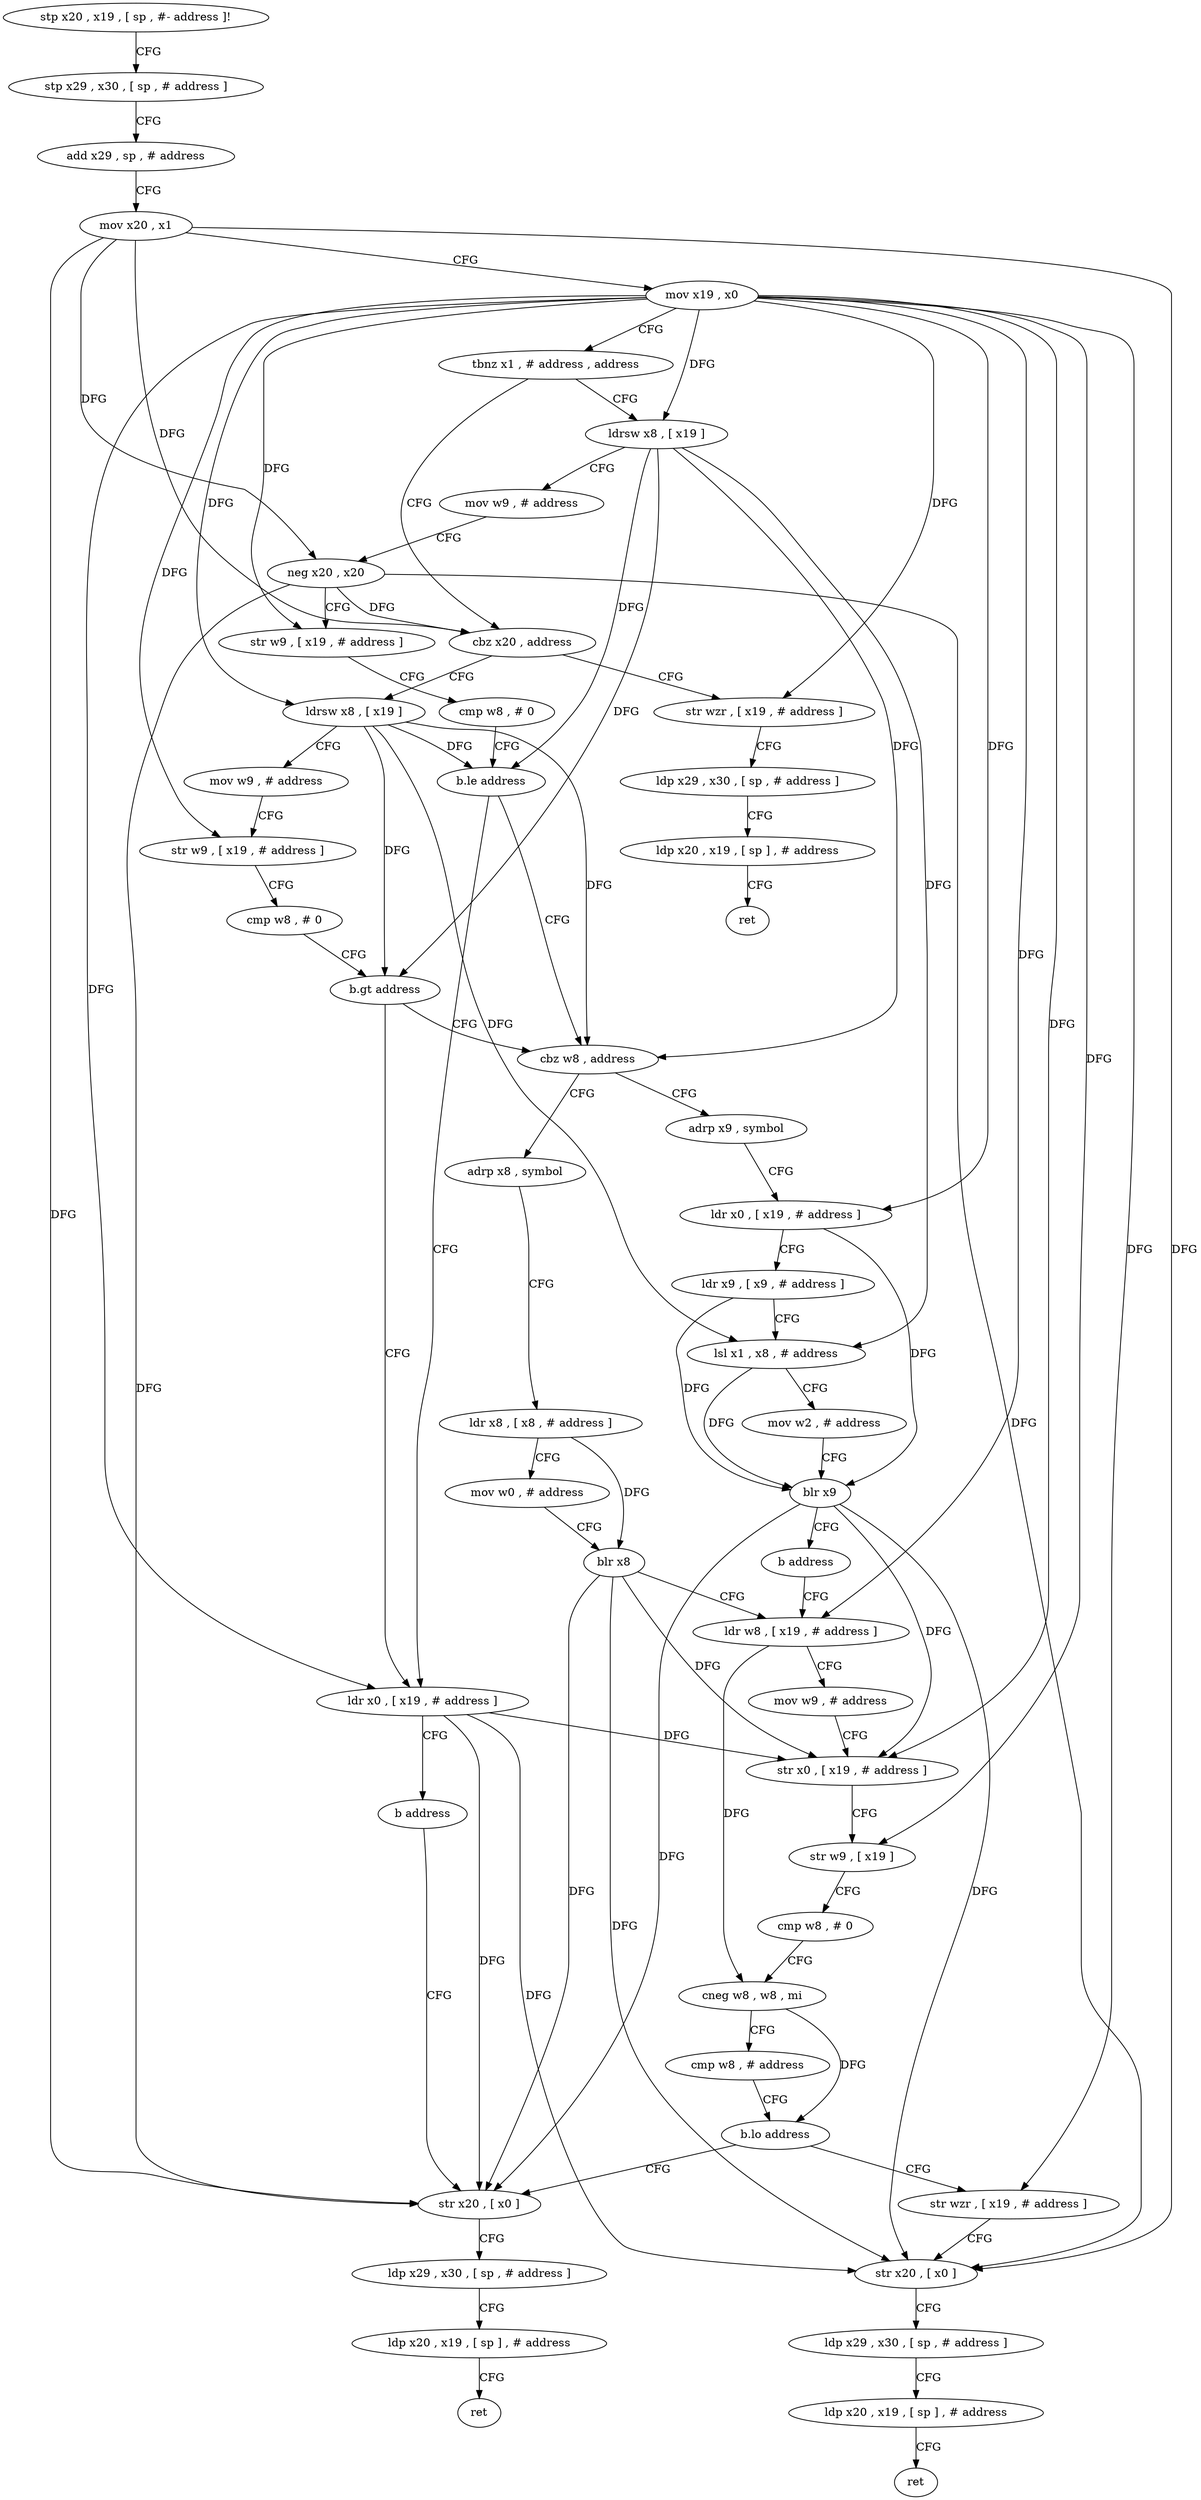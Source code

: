 digraph "func" {
"4227692" [label = "stp x20 , x19 , [ sp , #- address ]!" ]
"4227696" [label = "stp x29 , x30 , [ sp , # address ]" ]
"4227700" [label = "add x29 , sp , # address" ]
"4227704" [label = "mov x20 , x1" ]
"4227708" [label = "mov x19 , x0" ]
"4227712" [label = "tbnz x1 , # address , address" ]
"4227772" [label = "ldrsw x8 , [ x19 ]" ]
"4227716" [label = "cbz x20 , address" ]
"4227776" [label = "mov w9 , # address" ]
"4227780" [label = "neg x20 , x20" ]
"4227784" [label = "str w9 , [ x19 , # address ]" ]
"4227788" [label = "cmp w8 , # 0" ]
"4227792" [label = "b.le address" ]
"4227740" [label = "cbz w8 , address" ]
"4227796" [label = "ldr x0 , [ x19 , # address ]" ]
"4227804" [label = "str wzr , [ x19 , # address ]" ]
"4227720" [label = "ldrsw x8 , [ x19 ]" ]
"4227820" [label = "adrp x8 , symbol" ]
"4227744" [label = "adrp x9 , symbol" ]
"4227800" [label = "b address" ]
"4227888" [label = "str x20 , [ x0 ]" ]
"4227808" [label = "ldp x29 , x30 , [ sp , # address ]" ]
"4227812" [label = "ldp x20 , x19 , [ sp ] , # address" ]
"4227816" [label = "ret" ]
"4227724" [label = "mov w9 , # address" ]
"4227728" [label = "str w9 , [ x19 , # address ]" ]
"4227732" [label = "cmp w8 , # 0" ]
"4227736" [label = "b.gt address" ]
"4227824" [label = "ldr x8 , [ x8 , # address ]" ]
"4227828" [label = "mov w0 , # address" ]
"4227832" [label = "blr x8" ]
"4227836" [label = "ldr w8 , [ x19 , # address ]" ]
"4227748" [label = "ldr x0 , [ x19 , # address ]" ]
"4227752" [label = "ldr x9 , [ x9 , # address ]" ]
"4227756" [label = "lsl x1 , x8 , # address" ]
"4227760" [label = "mov w2 , # address" ]
"4227764" [label = "blr x9" ]
"4227768" [label = "b address" ]
"4227892" [label = "ldp x29 , x30 , [ sp , # address ]" ]
"4227896" [label = "ldp x20 , x19 , [ sp ] , # address" ]
"4227900" [label = "ret" ]
"4227868" [label = "str wzr , [ x19 , # address ]" ]
"4227872" [label = "str x20 , [ x0 ]" ]
"4227876" [label = "ldp x29 , x30 , [ sp , # address ]" ]
"4227880" [label = "ldp x20 , x19 , [ sp ] , # address" ]
"4227884" [label = "ret" ]
"4227840" [label = "mov w9 , # address" ]
"4227844" [label = "str x0 , [ x19 , # address ]" ]
"4227848" [label = "str w9 , [ x19 ]" ]
"4227852" [label = "cmp w8 , # 0" ]
"4227856" [label = "cneg w8 , w8 , mi" ]
"4227860" [label = "cmp w8 , # address" ]
"4227864" [label = "b.lo address" ]
"4227692" -> "4227696" [ label = "CFG" ]
"4227696" -> "4227700" [ label = "CFG" ]
"4227700" -> "4227704" [ label = "CFG" ]
"4227704" -> "4227708" [ label = "CFG" ]
"4227704" -> "4227780" [ label = "DFG" ]
"4227704" -> "4227716" [ label = "DFG" ]
"4227704" -> "4227888" [ label = "DFG" ]
"4227704" -> "4227872" [ label = "DFG" ]
"4227708" -> "4227712" [ label = "CFG" ]
"4227708" -> "4227772" [ label = "DFG" ]
"4227708" -> "4227784" [ label = "DFG" ]
"4227708" -> "4227796" [ label = "DFG" ]
"4227708" -> "4227804" [ label = "DFG" ]
"4227708" -> "4227720" [ label = "DFG" ]
"4227708" -> "4227728" [ label = "DFG" ]
"4227708" -> "4227748" [ label = "DFG" ]
"4227708" -> "4227836" [ label = "DFG" ]
"4227708" -> "4227844" [ label = "DFG" ]
"4227708" -> "4227848" [ label = "DFG" ]
"4227708" -> "4227868" [ label = "DFG" ]
"4227712" -> "4227772" [ label = "CFG" ]
"4227712" -> "4227716" [ label = "CFG" ]
"4227772" -> "4227776" [ label = "CFG" ]
"4227772" -> "4227792" [ label = "DFG" ]
"4227772" -> "4227740" [ label = "DFG" ]
"4227772" -> "4227736" [ label = "DFG" ]
"4227772" -> "4227756" [ label = "DFG" ]
"4227716" -> "4227804" [ label = "CFG" ]
"4227716" -> "4227720" [ label = "CFG" ]
"4227776" -> "4227780" [ label = "CFG" ]
"4227780" -> "4227784" [ label = "CFG" ]
"4227780" -> "4227716" [ label = "DFG" ]
"4227780" -> "4227888" [ label = "DFG" ]
"4227780" -> "4227872" [ label = "DFG" ]
"4227784" -> "4227788" [ label = "CFG" ]
"4227788" -> "4227792" [ label = "CFG" ]
"4227792" -> "4227740" [ label = "CFG" ]
"4227792" -> "4227796" [ label = "CFG" ]
"4227740" -> "4227820" [ label = "CFG" ]
"4227740" -> "4227744" [ label = "CFG" ]
"4227796" -> "4227800" [ label = "CFG" ]
"4227796" -> "4227888" [ label = "DFG" ]
"4227796" -> "4227844" [ label = "DFG" ]
"4227796" -> "4227872" [ label = "DFG" ]
"4227804" -> "4227808" [ label = "CFG" ]
"4227720" -> "4227724" [ label = "CFG" ]
"4227720" -> "4227792" [ label = "DFG" ]
"4227720" -> "4227740" [ label = "DFG" ]
"4227720" -> "4227736" [ label = "DFG" ]
"4227720" -> "4227756" [ label = "DFG" ]
"4227820" -> "4227824" [ label = "CFG" ]
"4227744" -> "4227748" [ label = "CFG" ]
"4227800" -> "4227888" [ label = "CFG" ]
"4227888" -> "4227892" [ label = "CFG" ]
"4227808" -> "4227812" [ label = "CFG" ]
"4227812" -> "4227816" [ label = "CFG" ]
"4227724" -> "4227728" [ label = "CFG" ]
"4227728" -> "4227732" [ label = "CFG" ]
"4227732" -> "4227736" [ label = "CFG" ]
"4227736" -> "4227796" [ label = "CFG" ]
"4227736" -> "4227740" [ label = "CFG" ]
"4227824" -> "4227828" [ label = "CFG" ]
"4227824" -> "4227832" [ label = "DFG" ]
"4227828" -> "4227832" [ label = "CFG" ]
"4227832" -> "4227836" [ label = "CFG" ]
"4227832" -> "4227888" [ label = "DFG" ]
"4227832" -> "4227844" [ label = "DFG" ]
"4227832" -> "4227872" [ label = "DFG" ]
"4227836" -> "4227840" [ label = "CFG" ]
"4227836" -> "4227856" [ label = "DFG" ]
"4227748" -> "4227752" [ label = "CFG" ]
"4227748" -> "4227764" [ label = "DFG" ]
"4227752" -> "4227756" [ label = "CFG" ]
"4227752" -> "4227764" [ label = "DFG" ]
"4227756" -> "4227760" [ label = "CFG" ]
"4227756" -> "4227764" [ label = "DFG" ]
"4227760" -> "4227764" [ label = "CFG" ]
"4227764" -> "4227768" [ label = "CFG" ]
"4227764" -> "4227888" [ label = "DFG" ]
"4227764" -> "4227844" [ label = "DFG" ]
"4227764" -> "4227872" [ label = "DFG" ]
"4227768" -> "4227836" [ label = "CFG" ]
"4227892" -> "4227896" [ label = "CFG" ]
"4227896" -> "4227900" [ label = "CFG" ]
"4227868" -> "4227872" [ label = "CFG" ]
"4227872" -> "4227876" [ label = "CFG" ]
"4227876" -> "4227880" [ label = "CFG" ]
"4227880" -> "4227884" [ label = "CFG" ]
"4227840" -> "4227844" [ label = "CFG" ]
"4227844" -> "4227848" [ label = "CFG" ]
"4227848" -> "4227852" [ label = "CFG" ]
"4227852" -> "4227856" [ label = "CFG" ]
"4227856" -> "4227860" [ label = "CFG" ]
"4227856" -> "4227864" [ label = "DFG" ]
"4227860" -> "4227864" [ label = "CFG" ]
"4227864" -> "4227888" [ label = "CFG" ]
"4227864" -> "4227868" [ label = "CFG" ]
}
